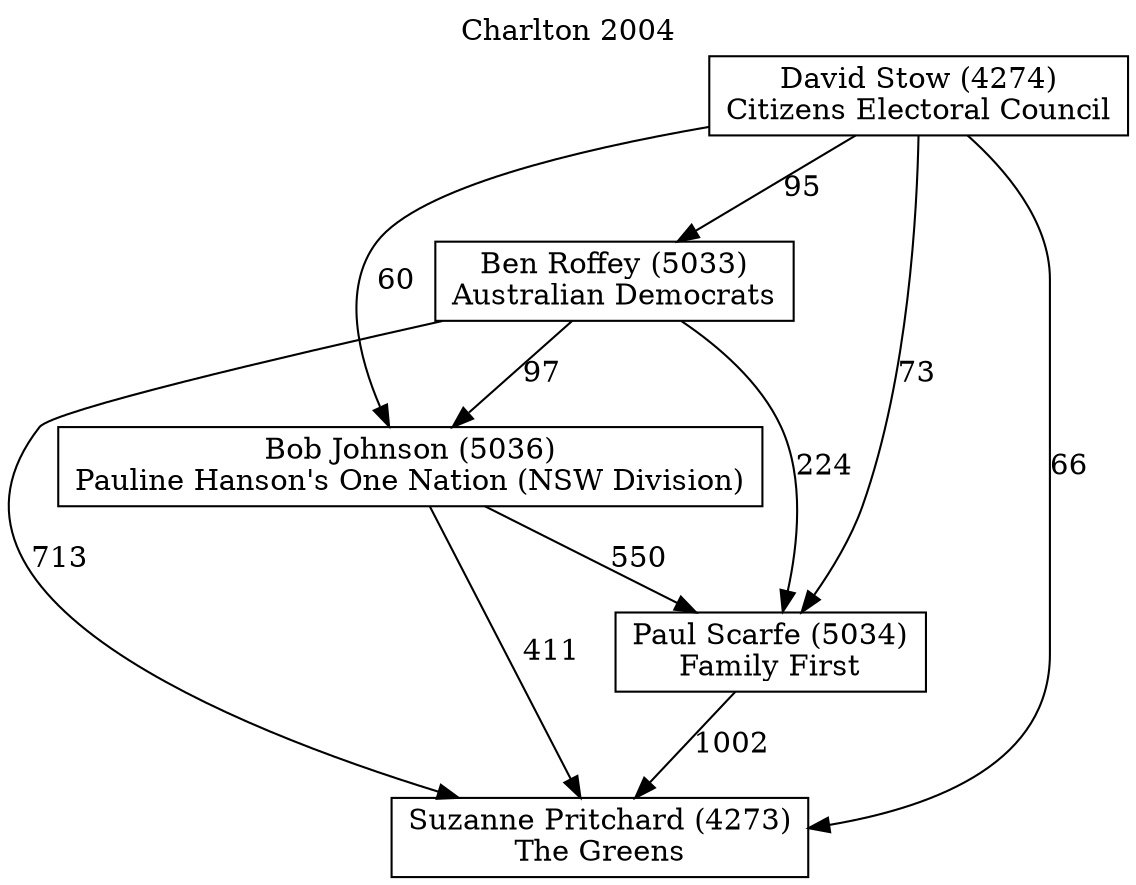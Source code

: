 // House preference flow
digraph "Suzanne Pritchard (4273)_Charlton_2004" {
	graph [label="Charlton 2004" labelloc=t mclimit=10]
	node [shape=box]
	"Suzanne Pritchard (4273)" [label="Suzanne Pritchard (4273)
The Greens"]
	"Paul Scarfe (5034)" [label="Paul Scarfe (5034)
Family First"]
	"Bob Johnson (5036)" [label="Bob Johnson (5036)
Pauline Hanson's One Nation (NSW Division)"]
	"Ben Roffey (5033)" [label="Ben Roffey (5033)
Australian Democrats"]
	"David Stow (4274)" [label="David Stow (4274)
Citizens Electoral Council"]
	"Suzanne Pritchard (4273)" [label="Suzanne Pritchard (4273)
The Greens"]
	"Bob Johnson (5036)" [label="Bob Johnson (5036)
Pauline Hanson's One Nation (NSW Division)"]
	"Ben Roffey (5033)" [label="Ben Roffey (5033)
Australian Democrats"]
	"David Stow (4274)" [label="David Stow (4274)
Citizens Electoral Council"]
	"Suzanne Pritchard (4273)" [label="Suzanne Pritchard (4273)
The Greens"]
	"Ben Roffey (5033)" [label="Ben Roffey (5033)
Australian Democrats"]
	"David Stow (4274)" [label="David Stow (4274)
Citizens Electoral Council"]
	"Suzanne Pritchard (4273)" [label="Suzanne Pritchard (4273)
The Greens"]
	"David Stow (4274)" [label="David Stow (4274)
Citizens Electoral Council"]
	"David Stow (4274)" [label="David Stow (4274)
Citizens Electoral Council"]
	"Ben Roffey (5033)" [label="Ben Roffey (5033)
Australian Democrats"]
	"David Stow (4274)" [label="David Stow (4274)
Citizens Electoral Council"]
	"David Stow (4274)" [label="David Stow (4274)
Citizens Electoral Council"]
	"Bob Johnson (5036)" [label="Bob Johnson (5036)
Pauline Hanson's One Nation (NSW Division)"]
	"Ben Roffey (5033)" [label="Ben Roffey (5033)
Australian Democrats"]
	"David Stow (4274)" [label="David Stow (4274)
Citizens Electoral Council"]
	"Bob Johnson (5036)" [label="Bob Johnson (5036)
Pauline Hanson's One Nation (NSW Division)"]
	"David Stow (4274)" [label="David Stow (4274)
Citizens Electoral Council"]
	"David Stow (4274)" [label="David Stow (4274)
Citizens Electoral Council"]
	"Ben Roffey (5033)" [label="Ben Roffey (5033)
Australian Democrats"]
	"David Stow (4274)" [label="David Stow (4274)
Citizens Electoral Council"]
	"David Stow (4274)" [label="David Stow (4274)
Citizens Electoral Council"]
	"Paul Scarfe (5034)" [label="Paul Scarfe (5034)
Family First"]
	"Bob Johnson (5036)" [label="Bob Johnson (5036)
Pauline Hanson's One Nation (NSW Division)"]
	"Ben Roffey (5033)" [label="Ben Roffey (5033)
Australian Democrats"]
	"David Stow (4274)" [label="David Stow (4274)
Citizens Electoral Council"]
	"Paul Scarfe (5034)" [label="Paul Scarfe (5034)
Family First"]
	"Ben Roffey (5033)" [label="Ben Roffey (5033)
Australian Democrats"]
	"David Stow (4274)" [label="David Stow (4274)
Citizens Electoral Council"]
	"Paul Scarfe (5034)" [label="Paul Scarfe (5034)
Family First"]
	"David Stow (4274)" [label="David Stow (4274)
Citizens Electoral Council"]
	"David Stow (4274)" [label="David Stow (4274)
Citizens Electoral Council"]
	"Ben Roffey (5033)" [label="Ben Roffey (5033)
Australian Democrats"]
	"David Stow (4274)" [label="David Stow (4274)
Citizens Electoral Council"]
	"David Stow (4274)" [label="David Stow (4274)
Citizens Electoral Council"]
	"Bob Johnson (5036)" [label="Bob Johnson (5036)
Pauline Hanson's One Nation (NSW Division)"]
	"Ben Roffey (5033)" [label="Ben Roffey (5033)
Australian Democrats"]
	"David Stow (4274)" [label="David Stow (4274)
Citizens Electoral Council"]
	"Bob Johnson (5036)" [label="Bob Johnson (5036)
Pauline Hanson's One Nation (NSW Division)"]
	"David Stow (4274)" [label="David Stow (4274)
Citizens Electoral Council"]
	"David Stow (4274)" [label="David Stow (4274)
Citizens Electoral Council"]
	"Ben Roffey (5033)" [label="Ben Roffey (5033)
Australian Democrats"]
	"David Stow (4274)" [label="David Stow (4274)
Citizens Electoral Council"]
	"David Stow (4274)" [label="David Stow (4274)
Citizens Electoral Council"]
	"Paul Scarfe (5034)" -> "Suzanne Pritchard (4273)" [label=1002]
	"Bob Johnson (5036)" -> "Paul Scarfe (5034)" [label=550]
	"Ben Roffey (5033)" -> "Bob Johnson (5036)" [label=97]
	"David Stow (4274)" -> "Ben Roffey (5033)" [label=95]
	"Bob Johnson (5036)" -> "Suzanne Pritchard (4273)" [label=411]
	"Ben Roffey (5033)" -> "Suzanne Pritchard (4273)" [label=713]
	"David Stow (4274)" -> "Suzanne Pritchard (4273)" [label=66]
	"David Stow (4274)" -> "Bob Johnson (5036)" [label=60]
	"Ben Roffey (5033)" -> "Paul Scarfe (5034)" [label=224]
	"David Stow (4274)" -> "Paul Scarfe (5034)" [label=73]
}
